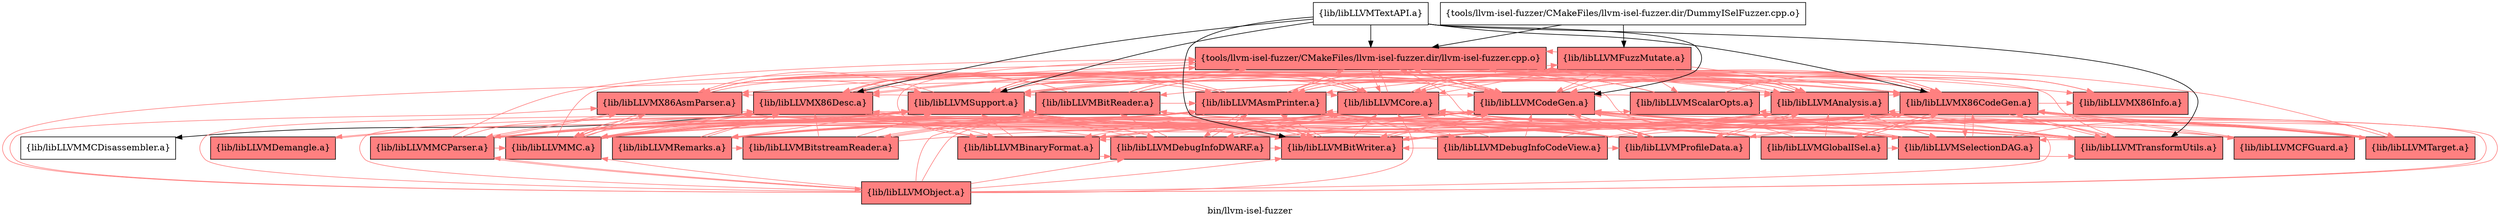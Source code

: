 digraph "bin/llvm-isel-fuzzer" {
	label="bin/llvm-isel-fuzzer";
	{ rank=same; Node0x55805357fd38;  }
	{ rank=same; Node0x5580535818b8; Node0x558053570978;  }
	{ rank=same; Node0x558053573ad8; Node0x558053573588; Node0x558053573178; Node0x558053575388; Node0x558053574ed8; Node0x5580535712d8; Node0x558053570d88; Node0x5580535779a8; Node0x558053574988; Node0x558053574938; Node0x558053572188;  }
	{ rank=same; Node0x5580535726d8; Node0x558053579618; Node0x558053571eb8; Node0x558053576058; Node0x558053574c58; Node0x5580535751a8; Node0x55805357a1f8; Node0x558053571f58; Node0x558053575ce8; Node0x558053577048; Node0x558053571788; Node0x558053577a48; Node0x558053576648; Node0x558053576c38; Node0x5580535790c8; Node0x558053577598;  }

	Node0x55805357fd38 [shape=record,shape=box,group=0,label="{tools/llvm-isel-fuzzer/CMakeFiles/llvm-isel-fuzzer.dir/DummyISelFuzzer.cpp.o}"];
	Node0x55805357fd38 -> Node0x5580535818b8;
	Node0x55805357fd38 -> Node0x558053570978;
	Node0x5580535818b8 [shape=record,shape=box,style=filled,fillcolor="1.000000 0.5 1",group=1,label="{tools/llvm-isel-fuzzer/CMakeFiles/llvm-isel-fuzzer.dir/llvm-isel-fuzzer.cpp.o}"];
	Node0x5580535818b8 -> Node0x558053573ad8[color="1.000000 0.5 1"];
	Node0x5580535818b8 -> Node0x558053573588[color="1.000000 0.5 1"];
	Node0x5580535818b8 -> Node0x558053573178[color="1.000000 0.5 1"];
	Node0x5580535818b8 -> Node0x558053575388[color="1.000000 0.5 1"];
	Node0x5580535818b8 -> Node0x558053574ed8[color="1.000000 0.5 1"];
	Node0x5580535818b8 -> Node0x5580535712d8[color="1.000000 0.5 1"];
	Node0x5580535818b8 -> Node0x558053570d88[color="1.000000 0.5 1"];
	Node0x5580535818b8 -> Node0x558053570978[color="1.000000 0.5 1"];
	Node0x5580535818b8 -> Node0x5580535779a8[color="1.000000 0.5 1"];
	Node0x558053570978 [shape=record,shape=box,style=filled,fillcolor="1.000000 0.5 1",group=1,label="{lib/libLLVMFuzzMutate.a}"];
	Node0x558053570978 -> Node0x5580535818b8[color="1.000000 0.5 1"];
	Node0x558053570978 -> Node0x558053574ed8[color="1.000000 0.5 1"];
	Node0x558053570978 -> Node0x558053574988[color="1.000000 0.5 1"];
	Node0x558053570978 -> Node0x5580535712d8[color="1.000000 0.5 1"];
	Node0x558053570978 -> Node0x558053570d88[color="1.000000 0.5 1"];
	Node0x558053570978 -> Node0x558053574938[color="1.000000 0.5 1"];
	Node0x558053570978 -> Node0x5580535779a8[color="1.000000 0.5 1"];
	Node0x558053570978 -> Node0x558053572188[color="1.000000 0.5 1"];
	Node0x558053570978 -> Node0x558053573588[color="1.000000 0.5 1"];
	Node0x558053573ad8 [shape=record,shape=box,style=filled,fillcolor="1.000000 0.5 1",group=1,label="{lib/libLLVMX86AsmParser.a}"];
	Node0x558053573ad8 -> Node0x558053573178[color="1.000000 0.5 1"];
	Node0x558053573ad8 -> Node0x558053575388[color="1.000000 0.5 1"];
	Node0x558053573ad8 -> Node0x5580535726d8[color="1.000000 0.5 1"];
	Node0x558053573ad8 -> Node0x5580535779a8[color="1.000000 0.5 1"];
	Node0x558053573ad8 -> Node0x558053579618[color="1.000000 0.5 1"];
	Node0x558053573588 [shape=record,shape=box,style=filled,fillcolor="1.000000 0.5 1",group=1,label="{lib/libLLVMX86CodeGen.a}"];
	Node0x558053573588 -> Node0x558053573178[color="1.000000 0.5 1"];
	Node0x558053573588 -> Node0x558053575388[color="1.000000 0.5 1"];
	Node0x558053573588 -> Node0x558053574988[color="1.000000 0.5 1"];
	Node0x558053573588 -> Node0x5580535712d8[color="1.000000 0.5 1"];
	Node0x558053573588 -> Node0x558053570d88[color="1.000000 0.5 1"];
	Node0x558053573588 -> Node0x5580535726d8[color="1.000000 0.5 1"];
	Node0x558053573588 -> Node0x5580535779a8[color="1.000000 0.5 1"];
	Node0x558053573588 -> Node0x558053573ad8[color="1.000000 0.5 1"];
	Node0x558053573588 -> Node0x558053574ed8[color="1.000000 0.5 1"];
	Node0x558053573588 -> Node0x558053571eb8[color="1.000000 0.5 1"];
	Node0x558053573588 -> Node0x558053576058[color="1.000000 0.5 1"];
	Node0x558053573588 -> Node0x558053574c58[color="1.000000 0.5 1"];
	Node0x558053573588 -> Node0x5580535751a8[color="1.000000 0.5 1"];
	Node0x558053573588 -> Node0x5580535818b8[color="1.000000 0.5 1"];
	Node0x558053573588 -> Node0x55805357a1f8[color="1.000000 0.5 1"];
	Node0x558053573588 -> Node0x558053571f58[color="1.000000 0.5 1"];
	Node0x558053573178 [shape=record,shape=box,style=filled,fillcolor="1.000000 0.5 1",group=1,label="{lib/libLLVMX86Desc.a}"];
	Node0x558053573178 -> Node0x5580535818b8[color="1.000000 0.5 1"];
	Node0x558053573178 -> Node0x5580535726d8[color="1.000000 0.5 1"];
	Node0x558053573178 -> Node0x5580535779a8[color="1.000000 0.5 1"];
	Node0x558053573178 -> Node0x558053573588[color="1.000000 0.5 1"];
	Node0x558053573178 -> Node0x558053575388[color="1.000000 0.5 1"];
	Node0x558053573178 -> Node0x558053575ce8;
	Node0x558053573178 -> Node0x558053573ad8[color="1.000000 0.5 1"];
	Node0x558053573178 -> Node0x558053577048[color="1.000000 0.5 1"];
	Node0x558053575388 [shape=record,shape=box,style=filled,fillcolor="1.000000 0.5 1",group=1,label="{lib/libLLVMX86Info.a}"];
	Node0x558053575388 -> Node0x5580535779a8[color="1.000000 0.5 1"];
	Node0x558053574ed8 [shape=record,shape=box,style=filled,fillcolor="1.000000 0.5 1",group=1,label="{lib/libLLVMAnalysis.a}"];
	Node0x558053574ed8 -> Node0x558053573ad8[color="1.000000 0.5 1"];
	Node0x558053574ed8 -> Node0x558053573588[color="1.000000 0.5 1"];
	Node0x558053574ed8 -> Node0x558053570d88[color="1.000000 0.5 1"];
	Node0x558053574ed8 -> Node0x5580535779a8[color="1.000000 0.5 1"];
	Node0x558053574ed8 -> Node0x5580535818b8[color="1.000000 0.5 1"];
	Node0x558053574ed8 -> Node0x55805357a1f8[color="1.000000 0.5 1"];
	Node0x558053574ed8 -> Node0x5580535712d8[color="1.000000 0.5 1"];
	Node0x558053574ed8 -> Node0x558053574988[color="1.000000 0.5 1"];
	Node0x558053574ed8 -> Node0x558053571788[color="1.000000 0.5 1"];
	Node0x558053574ed8 -> Node0x558053572188[color="1.000000 0.5 1"];
	Node0x5580535712d8 [shape=record,shape=box,style=filled,fillcolor="1.000000 0.5 1",group=1,label="{lib/libLLVMCodeGen.a}"];
	Node0x5580535712d8 -> Node0x558053573588[color="1.000000 0.5 1"];
	Node0x5580535712d8 -> Node0x558053574ed8[color="1.000000 0.5 1"];
	Node0x5580535712d8 -> Node0x558053570d88[color="1.000000 0.5 1"];
	Node0x5580535712d8 -> Node0x5580535779a8[color="1.000000 0.5 1"];
	Node0x5580535712d8 -> Node0x5580535726d8[color="1.000000 0.5 1"];
	Node0x5580535712d8 -> Node0x558053573ad8[color="1.000000 0.5 1"];
	Node0x5580535712d8 -> Node0x558053574988[color="1.000000 0.5 1"];
	Node0x5580535712d8 -> Node0x5580535818b8[color="1.000000 0.5 1"];
	Node0x5580535712d8 -> Node0x558053571f58[color="1.000000 0.5 1"];
	Node0x5580535712d8 -> Node0x558053573178[color="1.000000 0.5 1"];
	Node0x5580535712d8 -> Node0x558053576058[color="1.000000 0.5 1"];
	Node0x5580535712d8 -> Node0x55805357a1f8[color="1.000000 0.5 1"];
	Node0x5580535712d8 -> Node0x558053572188[color="1.000000 0.5 1"];
	Node0x5580535712d8 -> Node0x558053571eb8[color="1.000000 0.5 1"];
	Node0x558053570d88 [shape=record,shape=box,style=filled,fillcolor="1.000000 0.5 1",group=1,label="{lib/libLLVMCore.a}"];
	Node0x558053570d88 -> Node0x5580535779a8[color="1.000000 0.5 1"];
	Node0x558053570d88 -> Node0x5580535818b8[color="1.000000 0.5 1"];
	Node0x558053570d88 -> Node0x558053573588[color="1.000000 0.5 1"];
	Node0x558053570d88 -> Node0x558053574ed8[color="1.000000 0.5 1"];
	Node0x558053570d88 -> Node0x558053574988[color="1.000000 0.5 1"];
	Node0x558053570d88 -> Node0x5580535712d8[color="1.000000 0.5 1"];
	Node0x558053570d88 -> Node0x558053577048[color="1.000000 0.5 1"];
	Node0x558053570d88 -> Node0x558053573178[color="1.000000 0.5 1"];
	Node0x558053570d88 -> Node0x558053573ad8[color="1.000000 0.5 1"];
	Node0x558053570d88 -> Node0x558053577a48[color="1.000000 0.5 1"];
	Node0x5580535779a8 [shape=record,shape=box,style=filled,fillcolor="1.000000 0.5 1",group=1,label="{lib/libLLVMSupport.a}"];
	Node0x5580535779a8 -> Node0x558053573588[color="1.000000 0.5 1"];
	Node0x5580535779a8 -> Node0x558053574ed8[color="1.000000 0.5 1"];
	Node0x5580535779a8 -> Node0x558053574988[color="1.000000 0.5 1"];
	Node0x5580535779a8 -> Node0x5580535712d8[color="1.000000 0.5 1"];
	Node0x5580535779a8 -> Node0x558053571788[color="1.000000 0.5 1"];
	Node0x5580535779a8 -> Node0x558053570d88[color="1.000000 0.5 1"];
	Node0x5580535779a8 -> Node0x5580535818b8[color="1.000000 0.5 1"];
	Node0x5580535779a8 -> Node0x558053573ad8[color="1.000000 0.5 1"];
	Node0x5580535779a8 -> Node0x5580535726d8[color="1.000000 0.5 1"];
	Node0x5580535779a8 -> Node0x558053573178[color="1.000000 0.5 1"];
	Node0x5580535779a8 -> Node0x558053574938[color="1.000000 0.5 1"];
	Node0x5580535779a8 -> Node0x558053570978[color="1.000000 0.5 1"];
	Node0x5580535779a8 -> Node0x558053576648[color="1.000000 0.5 1"];
	Node0x5580535726d8 [shape=record,shape=box,style=filled,fillcolor="1.000000 0.5 1",group=1,label="{lib/libLLVMMC.a}"];
	Node0x5580535726d8 -> Node0x558053573178[color="1.000000 0.5 1"];
	Node0x5580535726d8 -> Node0x5580535779a8[color="1.000000 0.5 1"];
	Node0x5580535726d8 -> Node0x558053574ed8[color="1.000000 0.5 1"];
	Node0x5580535726d8 -> Node0x558053574988[color="1.000000 0.5 1"];
	Node0x5580535726d8 -> Node0x5580535712d8[color="1.000000 0.5 1"];
	Node0x5580535726d8 -> Node0x558053571788[color="1.000000 0.5 1"];
	Node0x5580535726d8 -> Node0x5580535818b8[color="1.000000 0.5 1"];
	Node0x5580535726d8 -> Node0x558053573ad8[color="1.000000 0.5 1"];
	Node0x5580535726d8 -> Node0x558053573588[color="1.000000 0.5 1"];
	Node0x5580535726d8 -> Node0x558053577048[color="1.000000 0.5 1"];
	Node0x558053579618 [shape=record,shape=box,style=filled,fillcolor="1.000000 0.5 1",group=1,label="{lib/libLLVMMCParser.a}"];
	Node0x558053579618 -> Node0x5580535818b8[color="1.000000 0.5 1"];
	Node0x558053579618 -> Node0x558053573ad8[color="1.000000 0.5 1"];
	Node0x558053579618 -> Node0x558053573588[color="1.000000 0.5 1"];
	Node0x558053579618 -> Node0x558053573178[color="1.000000 0.5 1"];
	Node0x558053579618 -> Node0x558053574ed8[color="1.000000 0.5 1"];
	Node0x558053579618 -> Node0x558053574988[color="1.000000 0.5 1"];
	Node0x558053579618 -> Node0x558053570d88[color="1.000000 0.5 1"];
	Node0x558053579618 -> Node0x5580535712d8[color="1.000000 0.5 1"];
	Node0x558053579618 -> Node0x558053571788[color="1.000000 0.5 1"];
	Node0x558053579618 -> Node0x5580535726d8[color="1.000000 0.5 1"];
	Node0x558053579618 -> Node0x5580535779a8[color="1.000000 0.5 1"];
	Node0x558053579618 -> Node0x55805357a4c8[color="1.000000 0.5 1"];
	Node0x558053574988 [shape=record,shape=box,style=filled,fillcolor="1.000000 0.5 1",group=1,label="{lib/libLLVMAsmPrinter.a}"];
	Node0x558053574988 -> Node0x5580535818b8[color="1.000000 0.5 1"];
	Node0x558053574988 -> Node0x558053573ad8[color="1.000000 0.5 1"];
	Node0x558053574988 -> Node0x558053573588[color="1.000000 0.5 1"];
	Node0x558053574988 -> Node0x558053573178[color="1.000000 0.5 1"];
	Node0x558053574988 -> Node0x558053574ed8[color="1.000000 0.5 1"];
	Node0x558053574988 -> Node0x5580535712d8[color="1.000000 0.5 1"];
	Node0x558053574988 -> Node0x558053570d88[color="1.000000 0.5 1"];
	Node0x558053574988 -> Node0x5580535726d8[color="1.000000 0.5 1"];
	Node0x558053574988 -> Node0x5580535779a8[color="1.000000 0.5 1"];
	Node0x558053574988 -> Node0x558053576058[color="1.000000 0.5 1"];
	Node0x558053574988 -> Node0x558053577a48[color="1.000000 0.5 1"];
	Node0x558053574988 -> Node0x558053577048[color="1.000000 0.5 1"];
	Node0x558053574988 -> Node0x558053579618[color="1.000000 0.5 1"];
	Node0x558053574988 -> Node0x558053576c38[color="1.000000 0.5 1"];
	Node0x558053574988 -> Node0x5580535790c8[color="1.000000 0.5 1"];
	Node0x558053571eb8 [shape=record,shape=box,style=filled,fillcolor="1.000000 0.5 1",group=1,label="{lib/libLLVMSelectionDAG.a}"];
	Node0x558053571eb8 -> Node0x558053573ad8[color="1.000000 0.5 1"];
	Node0x558053571eb8 -> Node0x558053573588[color="1.000000 0.5 1"];
	Node0x558053571eb8 -> Node0x558053574ed8[color="1.000000 0.5 1"];
	Node0x558053571eb8 -> Node0x5580535712d8[color="1.000000 0.5 1"];
	Node0x558053571eb8 -> Node0x558053570d88[color="1.000000 0.5 1"];
	Node0x558053571eb8 -> Node0x558053572188[color="1.000000 0.5 1"];
	Node0x558053571eb8 -> Node0x5580535779a8[color="1.000000 0.5 1"];
	Node0x558053571eb8 -> Node0x5580535726d8[color="1.000000 0.5 1"];
	Node0x558053571eb8 -> Node0x558053574988[color="1.000000 0.5 1"];
	Node0x558053571eb8 -> Node0x558053576058[color="1.000000 0.5 1"];
	Node0x558053571eb8 -> Node0x558053571f58[color="1.000000 0.5 1"];
	Node0x558053571eb8 -> Node0x5580535818b8[color="1.000000 0.5 1"];
	Node0x558053571eb8 -> Node0x558053574938[color="1.000000 0.5 1"];
	Node0x558053576058 [shape=record,shape=box,style=filled,fillcolor="1.000000 0.5 1",group=1,label="{lib/libLLVMTarget.a}"];
	Node0x558053576058 -> Node0x558053573588[color="1.000000 0.5 1"];
	Node0x558053576058 -> Node0x558053574988[color="1.000000 0.5 1"];
	Node0x558053576058 -> Node0x558053570d88[color="1.000000 0.5 1"];
	Node0x558053576058 -> Node0x5580535726d8[color="1.000000 0.5 1"];
	Node0x558053576058 -> Node0x5580535779a8[color="1.000000 0.5 1"];
	Node0x558053576058 -> Node0x5580535818b8[color="1.000000 0.5 1"];
	Node0x558053576058 -> Node0x558053574ed8[color="1.000000 0.5 1"];
	Node0x558053576058 -> Node0x5580535712d8[color="1.000000 0.5 1"];
	Node0x558053574c58 [shape=record,shape=box,style=filled,fillcolor="1.000000 0.5 1",group=1,label="{lib/libLLVMGlobalISel.a}"];
	Node0x558053574c58 -> Node0x558053573588[color="1.000000 0.5 1"];
	Node0x558053574c58 -> Node0x558053570d88[color="1.000000 0.5 1"];
	Node0x558053574c58 -> Node0x5580535712d8[color="1.000000 0.5 1"];
	Node0x558053574c58 -> Node0x5580535779a8[color="1.000000 0.5 1"];
	Node0x558053574c58 -> Node0x558053573ad8[color="1.000000 0.5 1"];
	Node0x558053574c58 -> Node0x558053574ed8[color="1.000000 0.5 1"];
	Node0x558053574c58 -> Node0x558053574988[color="1.000000 0.5 1"];
	Node0x558053574c58 -> Node0x5580535726d8[color="1.000000 0.5 1"];
	Node0x558053574c58 -> Node0x558053571eb8[color="1.000000 0.5 1"];
	Node0x558053574c58 -> Node0x558053576058[color="1.000000 0.5 1"];
	Node0x558053574c58 -> Node0x558053571f58[color="1.000000 0.5 1"];
	Node0x5580535751a8 [shape=record,shape=box,style=filled,fillcolor="1.000000 0.5 1",group=1,label="{lib/libLLVMCFGuard.a}"];
	Node0x5580535751a8 -> Node0x558053573588[color="1.000000 0.5 1"];
	Node0x5580535751a8 -> Node0x558053570d88[color="1.000000 0.5 1"];
	Node0x5580535751a8 -> Node0x5580535779a8[color="1.000000 0.5 1"];
	Node0x55805357a1f8 [shape=record,shape=box,style=filled,fillcolor="1.000000 0.5 1",group=1,label="{lib/libLLVMProfileData.a}"];
	Node0x55805357a1f8 -> Node0x558053573ad8[color="1.000000 0.5 1"];
	Node0x55805357a1f8 -> Node0x558053573588[color="1.000000 0.5 1"];
	Node0x55805357a1f8 -> Node0x558053574ed8[color="1.000000 0.5 1"];
	Node0x55805357a1f8 -> Node0x558053574988[color="1.000000 0.5 1"];
	Node0x55805357a1f8 -> Node0x558053570d88[color="1.000000 0.5 1"];
	Node0x55805357a1f8 -> Node0x5580535712d8[color="1.000000 0.5 1"];
	Node0x55805357a1f8 -> Node0x558053571788[color="1.000000 0.5 1"];
	Node0x55805357a1f8 -> Node0x5580535779a8[color="1.000000 0.5 1"];
	Node0x55805357a1f8 -> Node0x558053573178[color="1.000000 0.5 1"];
	Node0x55805357a1f8 -> Node0x558053574938[color="1.000000 0.5 1"];
	Node0x55805357a1f8 -> Node0x5580535818b8[color="1.000000 0.5 1"];
	Node0x55805357a1f8 -> Node0x5580535726d8[color="1.000000 0.5 1"];
	Node0x55805357a1f8 -> Node0x558053576c38[color="1.000000 0.5 1"];
	Node0x558053571f58 [shape=record,shape=box,style=filled,fillcolor="1.000000 0.5 1",group=1,label="{lib/libLLVMTransformUtils.a}"];
	Node0x558053571f58 -> Node0x558053573ad8[color="1.000000 0.5 1"];
	Node0x558053571f58 -> Node0x558053573588[color="1.000000 0.5 1"];
	Node0x558053571f58 -> Node0x558053574ed8[color="1.000000 0.5 1"];
	Node0x558053571f58 -> Node0x5580535712d8[color="1.000000 0.5 1"];
	Node0x558053571f58 -> Node0x558053570d88[color="1.000000 0.5 1"];
	Node0x558053571f58 -> Node0x558053571eb8[color="1.000000 0.5 1"];
	Node0x558053571f58 -> Node0x5580535779a8[color="1.000000 0.5 1"];
	Node0x558053571f58 -> Node0x558053571788[color="1.000000 0.5 1"];
	Node0x558053571f58 -> Node0x5580535818b8[color="1.000000 0.5 1"];
	Node0x558053571f58 -> Node0x558053574988[color="1.000000 0.5 1"];
	Node0x558053575ce8 [shape=record,shape=box,group=0,label="{lib/libLLVMMCDisassembler.a}"];
	Node0x558053577048 [shape=record,shape=box,style=filled,fillcolor="1.000000 0.5 1",group=1,label="{lib/libLLVMBinaryFormat.a}"];
	Node0x558053577048 -> Node0x558053570d88[color="1.000000 0.5 1"];
	Node0x558053577048 -> Node0x5580535779a8[color="1.000000 0.5 1"];
	Node0x558053577048 -> Node0x558053576c38[color="1.000000 0.5 1"];
	Node0x558053577048 -> Node0x5580535712d8[color="1.000000 0.5 1"];
	Node0x558053577a48 [shape=record,shape=box,style=filled,fillcolor="1.000000 0.5 1",group=1,label="{lib/libLLVMRemarks.a}"];
	Node0x558053577a48 -> Node0x5580535779a8[color="1.000000 0.5 1"];
	Node0x558053577a48 -> Node0x558053570d88[color="1.000000 0.5 1"];
	Node0x558053577a48 -> Node0x558053571788[color="1.000000 0.5 1"];
	Node0x558053577a48 -> Node0x5580535712d8[color="1.000000 0.5 1"];
	Node0x558053577a48 -> Node0x558053574938[color="1.000000 0.5 1"];
	Node0x558053577a48 -> Node0x558053574ed8[color="1.000000 0.5 1"];
	Node0x558053577a48 -> Node0x558053573178[color="1.000000 0.5 1"];
	Node0x558053577a48 -> Node0x558053576c38[color="1.000000 0.5 1"];
	Node0x558053577a48 -> Node0x558053577598[color="1.000000 0.5 1"];
	Node0x558053576c38 [shape=record,shape=box,style=filled,fillcolor="1.000000 0.5 1",group=1,label="{lib/libLLVMDebugInfoDWARF.a}"];
	Node0x558053576c38 -> Node0x558053573178[color="1.000000 0.5 1"];
	Node0x558053576c38 -> Node0x558053574988[color="1.000000 0.5 1"];
	Node0x558053576c38 -> Node0x5580535712d8[color="1.000000 0.5 1"];
	Node0x558053576c38 -> Node0x5580535726d8[color="1.000000 0.5 1"];
	Node0x558053576c38 -> Node0x5580535779a8[color="1.000000 0.5 1"];
	Node0x558053576c38 -> Node0x558053577048[color="1.000000 0.5 1"];
	Node0x558053576c38 -> Node0x558053574ed8[color="1.000000 0.5 1"];
	Node0x558053576c38 -> Node0x558053570d88[color="1.000000 0.5 1"];
	Node0x558053576c38 -> Node0x558053571788[color="1.000000 0.5 1"];
	Node0x558053576c38 -> Node0x558053574938[color="1.000000 0.5 1"];
	Node0x558053576c38 -> Node0x558053571eb8[color="1.000000 0.5 1"];
	Node0x558053576c38 -> Node0x5580535818b8[color="1.000000 0.5 1"];
	Node0x558053576c38 -> Node0x558053573588[color="1.000000 0.5 1"];
	Node0x5580535790c8 [shape=record,shape=box,style=filled,fillcolor="1.000000 0.5 1",group=1,label="{lib/libLLVMDebugInfoCodeView.a}"];
	Node0x5580535790c8 -> Node0x558053574ed8[color="1.000000 0.5 1"];
	Node0x5580535790c8 -> Node0x558053570d88[color="1.000000 0.5 1"];
	Node0x5580535790c8 -> Node0x5580535779a8[color="1.000000 0.5 1"];
	Node0x5580535790c8 -> Node0x558053574988[color="1.000000 0.5 1"];
	Node0x5580535790c8 -> Node0x5580535712d8[color="1.000000 0.5 1"];
	Node0x5580535790c8 -> Node0x558053571788[color="1.000000 0.5 1"];
	Node0x5580535790c8 -> Node0x558053573588[color="1.000000 0.5 1"];
	Node0x5580535790c8 -> Node0x558053571f58[color="1.000000 0.5 1"];
	Node0x5580535790c8 -> Node0x55805357a1f8[color="1.000000 0.5 1"];
	Node0x558053572188 [shape=record,shape=box,style=filled,fillcolor="1.000000 0.5 1",group=1,label="{lib/libLLVMScalarOpts.a}"];
	Node0x558053572188 -> Node0x558053573ad8[color="1.000000 0.5 1"];
	Node0x558053572188 -> Node0x558053573588[color="1.000000 0.5 1"];
	Node0x558053572188 -> Node0x558053574ed8[color="1.000000 0.5 1"];
	Node0x558053572188 -> Node0x558053570d88[color="1.000000 0.5 1"];
	Node0x558053572188 -> Node0x5580535712d8[color="1.000000 0.5 1"];
	Node0x558053572188 -> Node0x5580535779a8[color="1.000000 0.5 1"];
	Node0x558053572188 -> Node0x558053571f58[color="1.000000 0.5 1"];
	Node0x558053572188 -> Node0x558053574988[color="1.000000 0.5 1"];
	Node0x558053574938 [shape=record,shape=box,style=filled,fillcolor="1.000000 0.5 1",group=1,label="{lib/libLLVMBitReader.a}"];
	Node0x558053574938 -> Node0x558053573ad8[color="1.000000 0.5 1"];
	Node0x558053574938 -> Node0x558053573588[color="1.000000 0.5 1"];
	Node0x558053574938 -> Node0x558053573178[color="1.000000 0.5 1"];
	Node0x558053574938 -> Node0x558053574ed8[color="1.000000 0.5 1"];
	Node0x558053574938 -> Node0x558053574988[color="1.000000 0.5 1"];
	Node0x558053574938 -> Node0x5580535712d8[color="1.000000 0.5 1"];
	Node0x558053574938 -> Node0x558053570d88[color="1.000000 0.5 1"];
	Node0x558053574938 -> Node0x5580535779a8[color="1.000000 0.5 1"];
	Node0x558053574938 -> Node0x558053577598[color="1.000000 0.5 1"];
	Node0x558053574938 -> Node0x558053571788[color="1.000000 0.5 1"];
	Node0x558053571788 [shape=record,shape=box,style=filled,fillcolor="1.000000 0.5 1",group=1,label="{lib/libLLVMBitWriter.a}"];
	Node0x558053571788 -> Node0x558053573ad8[color="1.000000 0.5 1"];
	Node0x558053571788 -> Node0x558053573588[color="1.000000 0.5 1"];
	Node0x558053571788 -> Node0x558053574ed8[color="1.000000 0.5 1"];
	Node0x558053571788 -> Node0x558053574988[color="1.000000 0.5 1"];
	Node0x558053571788 -> Node0x558053570d88[color="1.000000 0.5 1"];
	Node0x558053571788 -> Node0x5580535712d8[color="1.000000 0.5 1"];
	Node0x558053571788 -> Node0x5580535726d8[color="1.000000 0.5 1"];
	Node0x558053571788 -> Node0x5580535779a8[color="1.000000 0.5 1"];
	Node0x558053577598 [shape=record,shape=box,style=filled,fillcolor="1.000000 0.5 1",group=1,label="{lib/libLLVMBitstreamReader.a}"];
	Node0x558053577598 -> Node0x558053573178[color="1.000000 0.5 1"];
	Node0x558053577598 -> Node0x558053570d88[color="1.000000 0.5 1"];
	Node0x558053577598 -> Node0x558053571788[color="1.000000 0.5 1"];
	Node0x558053577598 -> Node0x558053574938[color="1.000000 0.5 1"];
	Node0x558053577598 -> Node0x5580535779a8[color="1.000000 0.5 1"];
	Node0x558053576648 [shape=record,shape=box,style=filled,fillcolor="1.000000 0.5 1",group=1,label="{lib/libLLVMDemangle.a}"];
	Node0x558053576648 -> Node0x5580535779a8[color="1.000000 0.5 1"];
	Node0x55805357a4c8 [shape=record,shape=box,style=filled,fillcolor="1.000000 0.5 1",group=1,label="{lib/libLLVMObject.a}"];
	Node0x55805357a4c8 -> Node0x5580535712d8[color="1.000000 0.5 1"];
	Node0x55805357a4c8 -> Node0x5580535779a8[color="1.000000 0.5 1"];
	Node0x55805357a4c8 -> Node0x558053570d88[color="1.000000 0.5 1"];
	Node0x55805357a4c8 -> Node0x558053571788[color="1.000000 0.5 1"];
	Node0x55805357a4c8 -> Node0x558053574938[color="1.000000 0.5 1"];
	Node0x55805357a4c8 -> Node0x558053573588[color="1.000000 0.5 1"];
	Node0x55805357a4c8 -> Node0x558053574988[color="1.000000 0.5 1"];
	Node0x55805357a4c8 -> Node0x558053570978[color="1.000000 0.5 1"];
	Node0x55805357a4c8 -> Node0x5580535726d8[color="1.000000 0.5 1"];
	Node0x55805357a4c8 -> Node0x558053573178[color="1.000000 0.5 1"];
	Node0x55805357a4c8 -> Node0x558053573ad8[color="1.000000 0.5 1"];
	Node0x55805357a4c8 -> Node0x558053579618[color="1.000000 0.5 1"];
	Node0x55805357a4c8 -> Node0x558053574ed8[color="1.000000 0.5 1"];
	Node0x55805357a4c8 -> Node0x558053576c38[color="1.000000 0.5 1"];
	Node0x558053579ac8 [shape=record,shape=box,group=0,label="{lib/libLLVMTextAPI.a}"];
	Node0x558053579ac8 -> Node0x5580535779a8;
	Node0x558053579ac8 -> Node0x5580535818b8;
	Node0x558053579ac8 -> Node0x5580535712d8;
	Node0x558053579ac8 -> Node0x558053571788;
	Node0x558053579ac8 -> Node0x558053573588;
	Node0x558053579ac8 -> Node0x558053571f58;
	Node0x558053579ac8 -> Node0x558053573178;
}
